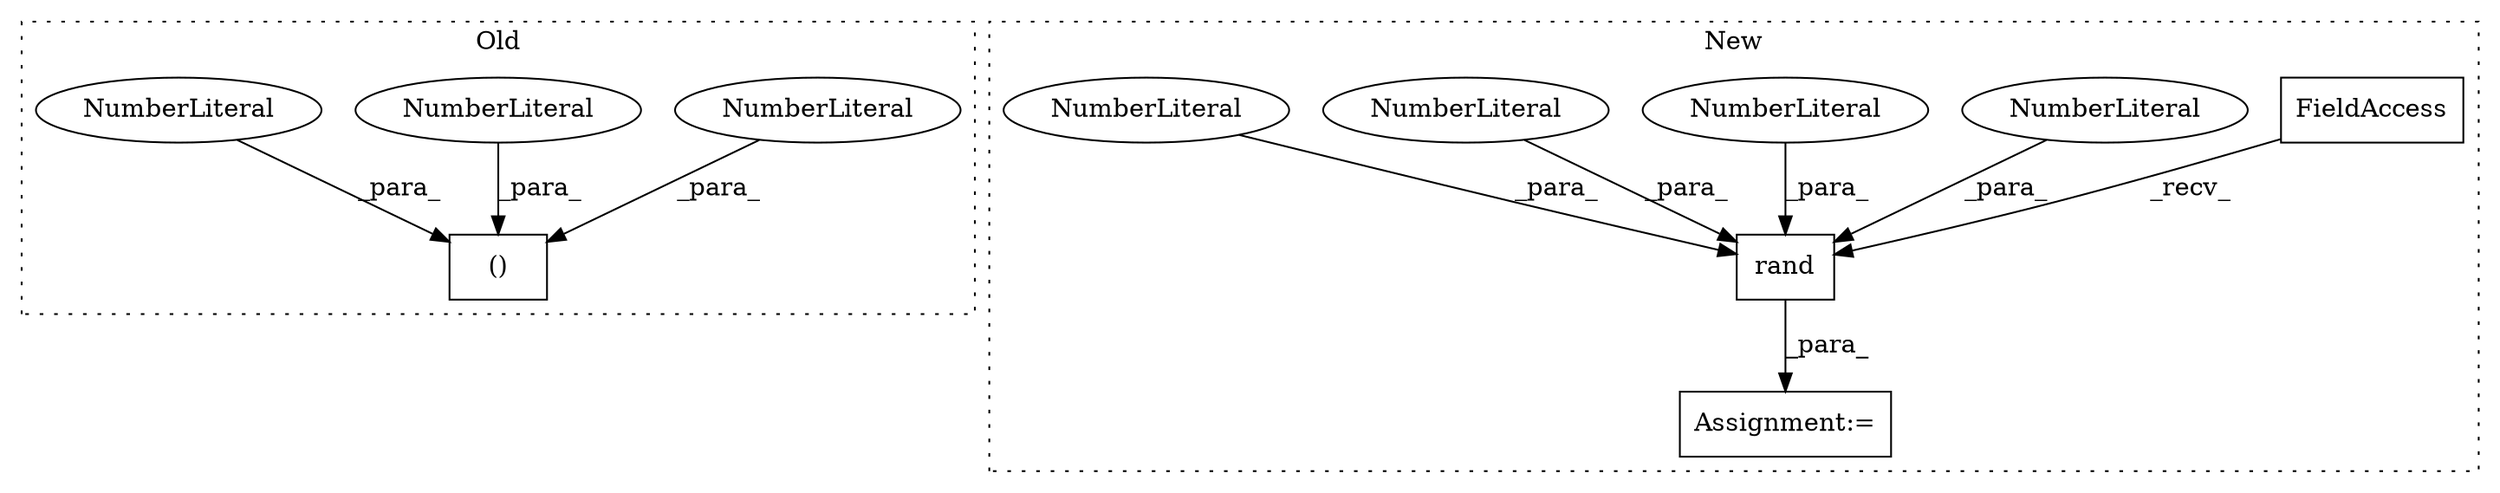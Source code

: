 digraph G {
subgraph cluster0 {
1 [label="()" a="106" s="197" l="31" shape="box"];
8 [label="NumberLiteral" a="34" s="212" l="2" shape="ellipse"];
9 [label="NumberLiteral" a="34" s="197" l="2" shape="ellipse"];
10 [label="NumberLiteral" a="34" s="227" l="1" shape="ellipse"];
label = "Old";
style="dotted";
}
subgraph cluster1 {
2 [label="rand" a="32" s="1022,1036" l="5,1" shape="box"];
3 [label="Assignment:=" a="7" s="1050" l="1" shape="box"];
4 [label="FieldAccess" a="22" s="1012" l="9" shape="box"];
5 [label="NumberLiteral" a="34" s="1032" l="2" shape="ellipse"];
6 [label="NumberLiteral" a="34" s="1027" l="1" shape="ellipse"];
7 [label="NumberLiteral" a="34" s="1035" l="1" shape="ellipse"];
11 [label="NumberLiteral" a="34" s="1029" l="2" shape="ellipse"];
label = "New";
style="dotted";
}
2 -> 3 [label="_para_"];
4 -> 2 [label="_recv_"];
5 -> 2 [label="_para_"];
6 -> 2 [label="_para_"];
7 -> 2 [label="_para_"];
8 -> 1 [label="_para_"];
9 -> 1 [label="_para_"];
10 -> 1 [label="_para_"];
11 -> 2 [label="_para_"];
}